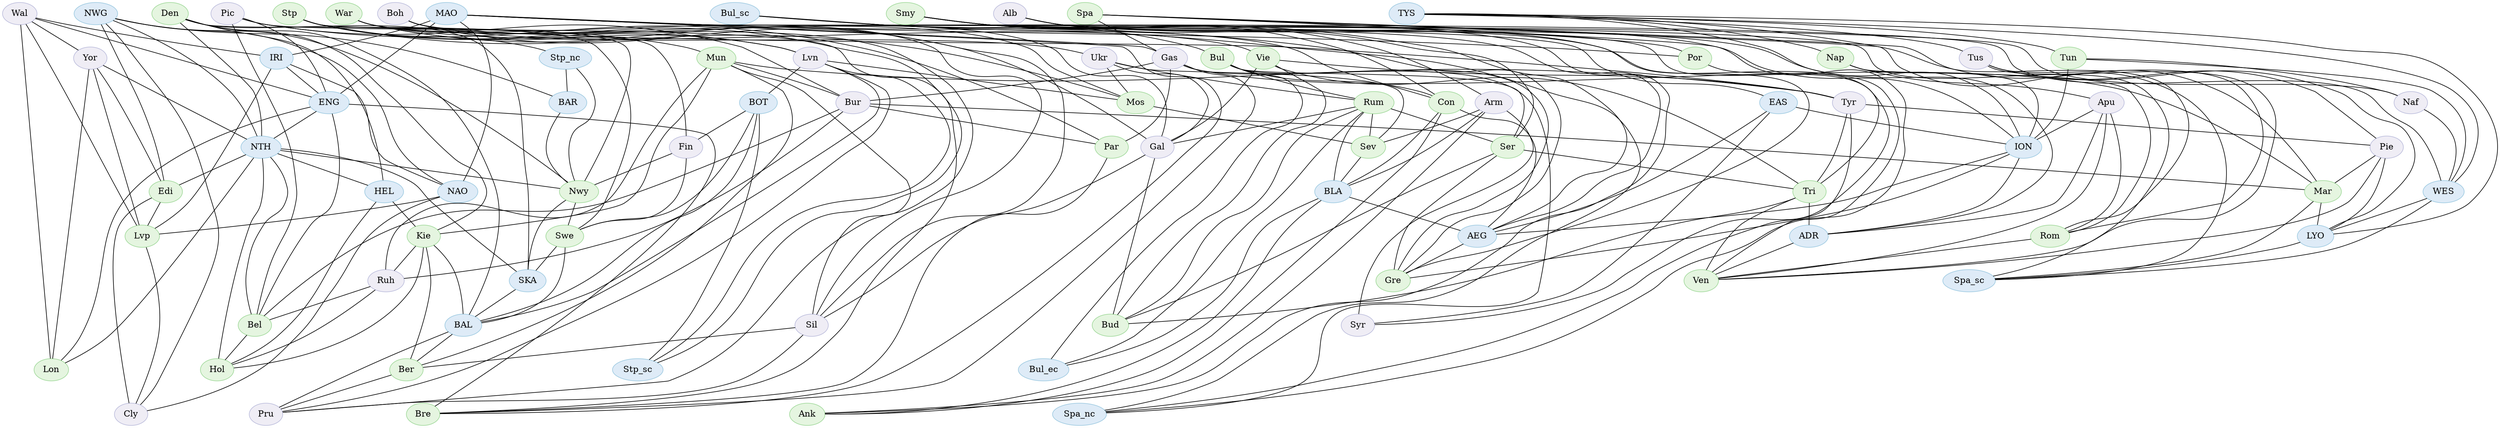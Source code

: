 strict graph {


	"NWG" [ color="2", colorscheme="blues3", fillcolor="1", style="filled",  weight=0 ];

	"NWG" -- "Edi" [  weight=0 ];

	"NWG" -- "NAO" [  weight=0 ];

	"NWG" -- "Nwy" [  weight=0 ];

	"NWG" -- "NTH" [  weight=0 ];

	"NWG" -- "BAR" [  weight=0 ];

	"NWG" -- "Cly" [  weight=0 ];

	"War" [ color="2", colorscheme="greens3", fillcolor="1", style="filled",  weight=0 ];

	"War" -- "Pru" [  weight=0 ];

	"War" -- "Sil" [  weight=0 ];

	"War" -- "Ukr" [  weight=0 ];

	"War" -- "Gal" [  weight=0 ];

	"War" -- "Lvn" [  weight=0 ];

	"War" -- "Mos" [  weight=0 ];

	"Alb" [ color="2", colorscheme="purples3", fillcolor="1", style="filled",  weight=0 ];

	"Alb" -- "Gre" [  weight=0 ];

	"Alb" -- "Ser" [  weight=0 ];

	"Alb" -- "ION" [  weight=0 ];

	"Alb" -- "ADR" [  weight=0 ];

	"Alb" -- "Tri" [  weight=0 ];

	"Spa" [ color="2", colorscheme="greens3", fillcolor="1", style="filled",  weight=0 ];

	"Spa" -- "Spa_sc" [  weight=0 ];

	"Spa" -- "Gas" [  weight=0 ];

	"Spa" -- "Mar" [  weight=0 ];

	"Spa" -- "Por" [  weight=0 ];

	"Spa" -- "Spa_nc" [  weight=0 ];

	"Bul_sc" [ color="2", colorscheme="blues3", fillcolor="1", style="filled",  weight=0 ];

	"Bul_sc" -- "AEG" [  weight=0 ];

	"Bul_sc" -- "Bul" [  weight=0 ];

	"Bul_sc" -- "Con" [  weight=0 ];

	"Bul_sc" -- "Gre" [  weight=0 ];

	"Stp" [ color="2", colorscheme="greens3", fillcolor="1", style="filled",  weight=0 ];

	"Stp" -- "Fin" [  weight=0 ];

	"Stp" -- "Stp_sc" [  weight=0 ];

	"Stp" -- "Lvn" [  weight=0 ];

	"Stp" -- "Mos" [  weight=0 ];

	"Stp" -- "Nwy" [  weight=0 ];

	"Stp" -- "Stp_nc" [  weight=0 ];

	"Stp_nc" [ color="2", colorscheme="blues3", fillcolor="1", style="filled",  weight=0 ];

	"Stp_nc" -- "Nwy" [  weight=0 ];

	"Stp_nc" -- "BAR" [  weight=0 ];

	"Stp_nc" -- "Stp" [  weight=0 ];

	"Lvn" [ color="2", colorscheme="purples3", fillcolor="1", style="filled",  weight=0 ];

	"Lvn" -- "BAL" [  weight=0 ];

	"Lvn" -- "Mos" [  weight=0 ];

	"Lvn" -- "BOT" [  weight=0 ];

	"Lvn" -- "Pru" [  weight=0 ];

	"Lvn" -- "Stp" [  weight=0 ];

	"Lvn" -- "War" [  weight=0 ];

	"Lvn" -- "Stp_sc" [  weight=0 ];

	"Den" [ color="2", colorscheme="greens3", fillcolor="1", style="filled",  weight=0 ];

	"Den" -- "BAL" [  weight=0 ];

	"Den" -- "HEL" [  weight=0 ];

	"Den" -- "Kie" [  weight=0 ];

	"Den" -- "NTH" [  weight=0 ];

	"Den" -- "SKA" [  weight=0 ];

	"Den" -- "Swe" [  weight=0 ];

	"MAO" [ color="2", colorscheme="blues3", fillcolor="1", style="filled",  weight=0 ];

	"MAO" -- "NAO" [  weight=0 ];

	"MAO" -- "WES" [  weight=0 ];

	"MAO" -- "Bre" [  weight=0 ];

	"MAO" -- "ENG" [  weight=0 ];

	"MAO" -- "IRI" [  weight=0 ];

	"MAO" -- "Gas" [  weight=0 ];

	"MAO" -- "Naf" [  weight=0 ];

	"MAO" -- "Por" [  weight=0 ];

	"MAO" -- "Spa_nc" [  weight=0 ];

	"MAO" -- "Spa_sc" [  weight=0 ];

	"Smy" [ color="2", colorscheme="greens3", fillcolor="1", style="filled",  weight=0 ];

	"Smy" -- "EAS" [  weight=0 ];

	"Smy" -- "AEG" [  weight=0 ];

	"Smy" -- "Syr" [  weight=0 ];

	"Smy" -- "Ank" [  weight=0 ];

	"Smy" -- "Arm" [  weight=0 ];

	"Smy" -- "Con" [  weight=0 ];

	"BAR" [ color="2", colorscheme="blues3", fillcolor="1", style="filled",  weight=0 ];

	"BAR" -- "NWG" [  weight=0 ];

	"BAR" -- "Nwy" [  weight=0 ];

	"BAR" -- "Stp_nc" [  weight=0 ];

	"Wal" [ color="2", colorscheme="purples3", fillcolor="1", style="filled",  weight=0 ];

	"Wal" -- "Lvp" [  weight=0 ];

	"Wal" -- "Yor" [  weight=0 ];

	"Wal" -- "ENG" [  weight=0 ];

	"Wal" -- "IRI" [  weight=0 ];

	"Wal" -- "Lon" [  weight=0 ];

	"Ukr" [ color="2", colorscheme="purples3", fillcolor="1", style="filled",  weight=0 ];

	"Ukr" -- "Gal" [  weight=0 ];

	"Ukr" -- "Mos" [  weight=0 ];

	"Ukr" -- "War" [  weight=0 ];

	"Ukr" -- "Rum" [  weight=0 ];

	"Ukr" -- "Sev" [  weight=0 ];

	"BOT" [ color="2", colorscheme="blues3", fillcolor="1", style="filled",  weight=0 ];

	"BOT" -- "Stp_sc" [  weight=0 ];

	"BOT" -- "BAL" [  weight=0 ];

	"BOT" -- "Lvn" [  weight=0 ];

	"BOT" -- "Swe" [  weight=0 ];

	"BOT" -- "Fin" [  weight=0 ];

	"Bul" [ color="2", colorscheme="greens3", fillcolor="1", style="filled",  weight=0 ];

	"Bul" -- "Ser" [  weight=0 ];

	"Bul" -- "Bul_sc" [  weight=0 ];

	"Bul" -- "Con" [  weight=0 ];

	"Bul" -- "Rum" [  weight=0 ];

	"Bul" -- "Bul_ec" [  weight=0 ];

	"Bul" -- "Gre" [  weight=0 ];

	"Pic" [ color="2", colorscheme="purples3", fillcolor="1", style="filled",  weight=0 ];

	"Pic" -- "Par" [  weight=0 ];

	"Pic" -- "Bel" [  weight=0 ];

	"Pic" -- "Bre" [  weight=0 ];

	"Pic" -- "Bur" [  weight=0 ];

	"Pic" -- "ENG" [  weight=0 ];

	"Arm" [ color="2", colorscheme="purples3", fillcolor="1", style="filled",  weight=0 ];

	"Arm" -- "Ank" [  weight=0 ];

	"Arm" -- "BLA" [  weight=0 ];

	"Arm" -- "Sev" [  weight=0 ];

	"Arm" -- "Smy" [  weight=0 ];

	"Arm" -- "Syr" [  weight=0 ];

	"Boh" [ color="2", colorscheme="purples3", fillcolor="1", style="filled",  weight=0 ];

	"Boh" -- "Vie" [  weight=0 ];

	"Boh" -- "Mun" [  weight=0 ];

	"Boh" -- "Sil" [  weight=0 ];

	"Boh" -- "Gal" [  weight=0 ];

	"Boh" -- "Tyr" [  weight=0 ];

	"Gas" [ color="2", colorscheme="purples3", fillcolor="1", style="filled",  weight=0 ];

	"Gas" -- "Bre" [  weight=0 ];

	"Gas" -- "Bur" [  weight=0 ];

	"Gas" -- "MAO" [  weight=0 ];

	"Gas" -- "Par" [  weight=0 ];

	"Gas" -- "Mar" [  weight=0 ];

	"Gas" -- "Spa" [  weight=0 ];

	"Gas" -- "Spa_nc" [  weight=0 ];

	"Yor" [ color="2", colorscheme="purples3", fillcolor="1", style="filled",  weight=0 ];

	"Yor" -- "Edi" [  weight=0 ];

	"Yor" -- "Lon" [  weight=0 ];

	"Yor" -- "Lvp" [  weight=0 ];

	"Yor" -- "NTH" [  weight=0 ];

	"Yor" -- "Wal" [  weight=0 ];

	"EAS" [ color="2", colorscheme="blues3", fillcolor="1", style="filled",  weight=0 ];

	"EAS" -- "Smy" [  weight=0 ];

	"EAS" -- "AEG" [  weight=0 ];

	"EAS" -- "Syr" [  weight=0 ];

	"EAS" -- "ION" [  weight=0 ];

	"Mun" [ color="2", colorscheme="greens3", fillcolor="1", style="filled",  weight=0 ];

	"Mun" -- "Sil" [  weight=0 ];

	"Mun" -- "Tyr" [  weight=0 ];

	"Mun" -- "Ber" [  weight=0 ];

	"Mun" -- "Kie" [  weight=0 ];

	"Mun" -- "Boh" [  weight=0 ];

	"Mun" -- "Bur" [  weight=0 ];

	"Mun" -- "Ruh" [  weight=0 ];

	"TYS" [ color="2", colorscheme="blues3", fillcolor="1", style="filled",  weight=0 ];

	"TYS" -- "Nap" [  weight=0 ];

	"TYS" -- "Tus" [  weight=0 ];

	"TYS" -- "WES" [  weight=0 ];

	"TYS" -- "LYO" [  weight=0 ];

	"TYS" -- "Rom" [  weight=0 ];

	"TYS" -- "Tun" [  weight=0 ];

	"TYS" -- "ION" [  weight=0 ];

	"Vie" [ color="2", colorscheme="greens3", fillcolor="1", style="filled",  weight=0 ];

	"Vie" -- "Tri" [  weight=0 ];

	"Vie" -- "Tyr" [  weight=0 ];

	"Vie" -- "Boh" [  weight=0 ];

	"Vie" -- "Gal" [  weight=0 ];

	"Vie" -- "Bud" [  weight=0 ];

	"Tun" [ color="2", colorscheme="greens3", fillcolor="1", style="filled",  weight=0 ];

	"Tun" -- "TYS" [  weight=0 ];

	"Tun" -- "WES" [  weight=0 ];

	"Tun" -- "ION" [  weight=0 ];

	"Tun" -- "Naf" [  weight=0 ];

	"Fin" [ color="2", colorscheme="purples3", fillcolor="1", style="filled",  weight=0 ];

	"Fin" -- "BOT" [  weight=0 ];

	"Fin" -- "Nwy" [  weight=0 ];

	"Fin" -- "Stp" [  weight=0 ];

	"Fin" -- "Swe" [  weight=0 ];

	"Rum" [ color="2", colorscheme="greens3", fillcolor="1", style="filled",  weight=0 ];

	"Rum" -- "Ser" [  weight=0 ];

	"Rum" -- "Ukr" [  weight=0 ];

	"Rum" -- "Bud" [  weight=0 ];

	"Rum" -- "Gal" [  weight=0 ];

	"Rum" -- "BLA" [  weight=0 ];

	"Rum" -- "Bul_ec" [  weight=0 ];

	"Rum" -- "Sev" [  weight=0 ];

	"Rum" -- "Bul" [  weight=0 ];

	"Mos" [ color="2", colorscheme="greens3", fillcolor="1", style="filled",  weight=0 ];

	"Mos" -- "War" [  weight=0 ];

	"Mos" -- "Sev" [  weight=0 ];

	"Mos" -- "Lvn" [  weight=0 ];

	"Mos" -- "Ukr" [  weight=0 ];

	"Mos" -- "Stp" [  weight=0 ];

	"IRI" [ color="2", colorscheme="blues3", fillcolor="1", style="filled",  weight=0 ];

	"IRI" -- "NAO" [  weight=0 ];

	"IRI" -- "Lvp" [  weight=0 ];

	"IRI" -- "MAO" [  weight=0 ];

	"IRI" -- "Wal" [  weight=0 ];

	"IRI" -- "ENG" [  weight=0 ];

	"ENG" [ color="2", colorscheme="blues3", fillcolor="1", style="filled",  weight=0 ];

	"ENG" -- "Wal" [  weight=0 ];

	"ENG" -- "Bre" [  weight=0 ];

	"ENG" -- "Lon" [  weight=0 ];

	"ENG" -- "MAO" [  weight=0 ];

	"ENG" -- "Bel" [  weight=0 ];

	"ENG" -- "IRI" [  weight=0 ];

	"ENG" -- "Pic" [  weight=0 ];

	"ENG" -- "NTH" [  weight=0 ];

	"NTH" [ color="2", colorscheme="blues3", fillcolor="1", style="filled",  weight=0 ];

	"NTH" -- "Lon" [  weight=0 ];

	"NTH" -- "Yor" [  weight=0 ];

	"NTH" -- "HEL" [  weight=0 ];

	"NTH" -- "Hol" [  weight=0 ];

	"NTH" -- "SKA" [  weight=0 ];

	"NTH" -- "Nwy" [  weight=0 ];

	"NTH" -- "ENG" [  weight=0 ];

	"NTH" -- "Bel" [  weight=0 ];

	"NTH" -- "Edi" [  weight=0 ];

	"NTH" -- "Den" [  weight=0 ];

	"NTH" -- "NWG" [  weight=0 ];

	"Tyr" [ color="2", colorscheme="purples3", fillcolor="1", style="filled",  weight=0 ];

	"Tyr" -- "Mun" [  weight=0 ];

	"Tyr" -- "Boh" [  weight=0 ];

	"Tyr" -- "Ven" [  weight=0 ];

	"Tyr" -- "Pie" [  weight=0 ];

	"Tyr" -- "Vie" [  weight=0 ];

	"Tyr" -- "Tri" [  weight=0 ];

	"Gal" [ color="2", colorscheme="purples3", fillcolor="1", style="filled",  weight=0 ];

	"Gal" -- "Boh" [  weight=0 ];

	"Gal" -- "Ukr" [  weight=0 ];

	"Gal" -- "Vie" [  weight=0 ];

	"Gal" -- "War" [  weight=0 ];

	"Gal" -- "Bud" [  weight=0 ];

	"Gal" -- "Sil" [  weight=0 ];

	"Gal" -- "Rum" [  weight=0 ];

	"NAO" [ color="2", colorscheme="blues3", fillcolor="1", style="filled",  weight=0 ];

	"NAO" -- "Cly" [  weight=0 ];

	"NAO" -- "IRI" [  weight=0 ];

	"NAO" -- "Lvp" [  weight=0 ];

	"NAO" -- "MAO" [  weight=0 ];

	"NAO" -- "NWG" [  weight=0 ];

	"Stp_sc" [ color="2", colorscheme="blues3", fillcolor="1", style="filled",  weight=0 ];

	"Stp_sc" -- "Stp" [  weight=0 ];

	"Stp_sc" -- "BOT" [  weight=0 ];

	"Stp_sc" -- "Lvn" [  weight=0 ];

	"Nwy" [ color="2", colorscheme="greens3", fillcolor="1", style="filled",  weight=0 ];

	"Nwy" -- "NTH" [  weight=0 ];

	"Nwy" -- "BAR" [  weight=0 ];

	"Nwy" -- "Stp" [  weight=0 ];

	"Nwy" -- "SKA" [  weight=0 ];

	"Nwy" -- "Swe" [  weight=0 ];

	"Nwy" -- "Fin" [  weight=0 ];

	"Nwy" -- "Stp_nc" [  weight=0 ];

	"Nwy" -- "NWG" [  weight=0 ];

	"Tus" [ color="2", colorscheme="purples3", fillcolor="1", style="filled",  weight=0 ];

	"Tus" -- "Pie" [  weight=0 ];

	"Tus" -- "LYO" [  weight=0 ];

	"Tus" -- "Rom" [  weight=0 ];

	"Tus" -- "Ven" [  weight=0 ];

	"Tus" -- "TYS" [  weight=0 ];

	"Ser" [ color="2", colorscheme="greens3", fillcolor="1", style="filled",  weight=0 ];

	"Ser" -- "Rum" [  weight=0 ];

	"Ser" -- "Tri" [  weight=0 ];

	"Ser" -- "Alb" [  weight=0 ];

	"Ser" -- "Bud" [  weight=0 ];

	"Ser" -- "Bul" [  weight=0 ];

	"Ser" -- "Gre" [  weight=0 ];

	"HEL" [ color="2", colorscheme="blues3", fillcolor="1", style="filled",  weight=0 ];

	"HEL" -- "Kie" [  weight=0 ];

	"HEL" -- "NTH" [  weight=0 ];

	"HEL" -- "Hol" [  weight=0 ];

	"HEL" -- "Den" [  weight=0 ];

	"Sil" [ color="2", colorscheme="purples3", fillcolor="1", style="filled",  weight=0 ];

	"Sil" -- "Gal" [  weight=0 ];

	"Sil" -- "Ber" [  weight=0 ];

	"Sil" -- "Mun" [  weight=0 ];

	"Sil" -- "Boh" [  weight=0 ];

	"Sil" -- "Pru" [  weight=0 ];

	"Sil" -- "War" [  weight=0 ];

	"Nap" [ color="2", colorscheme="greens3", fillcolor="1", style="filled",  weight=0 ];

	"Nap" -- "Rom" [  weight=0 ];

	"Nap" -- "TYS" [  weight=0 ];

	"Nap" -- "Apu" [  weight=0 ];

	"Nap" -- "ION" [  weight=0 ];

	"Kie" [ color="2", colorscheme="greens3", fillcolor="1", style="filled",  weight=0 ];

	"Kie" -- "Den" [  weight=0 ];

	"Kie" -- "BAL" [  weight=0 ];

	"Kie" -- "Ruh" [  weight=0 ];

	"Kie" -- "Ber" [  weight=0 ];

	"Kie" -- "Mun" [  weight=0 ];

	"Kie" -- "HEL" [  weight=0 ];

	"Kie" -- "Hol" [  weight=0 ];

	"Naf" [ color="2", colorscheme="purples3", fillcolor="1", style="filled",  weight=0 ];

	"Naf" -- "MAO" [  weight=0 ];

	"Naf" -- "Tun" [  weight=0 ];

	"Naf" -- "WES" [  weight=0 ];

	"Edi" [ color="2", colorscheme="greens3", fillcolor="1", style="filled",  weight=0 ];

	"Edi" -- "Cly" [  weight=0 ];

	"Edi" -- "Lvp" [  weight=0 ];

	"Edi" -- "NTH" [  weight=0 ];

	"Edi" -- "NWG" [  weight=0 ];

	"Edi" -- "Yor" [  weight=0 ];

	"Swe" [ color="2", colorscheme="greens3", fillcolor="1", style="filled",  weight=0 ];

	"Swe" -- "SKA" [  weight=0 ];

	"Swe" -- "BOT" [  weight=0 ];

	"Swe" -- "Den" [  weight=0 ];

	"Swe" -- "Fin" [  weight=0 ];

	"Swe" -- "BAL" [  weight=0 ];

	"Swe" -- "Nwy" [  weight=0 ];

	"Pie" [ color="2", colorscheme="purples3", fillcolor="1", style="filled",  weight=0 ];

	"Pie" -- "Ven" [  weight=0 ];

	"Pie" -- "LYO" [  weight=0 ];

	"Pie" -- "Mar" [  weight=0 ];

	"Pie" -- "Tus" [  weight=0 ];

	"Pie" -- "Tyr" [  weight=0 ];

	"SKA" [ color="2", colorscheme="blues3", fillcolor="1", style="filled",  weight=0 ];

	"SKA" -- "BAL" [  weight=0 ];

	"SKA" -- "Den" [  weight=0 ];

	"SKA" -- "NTH" [  weight=0 ];

	"SKA" -- "Nwy" [  weight=0 ];

	"SKA" -- "Swe" [  weight=0 ];

	"Tri" [ color="2", colorscheme="greens3", fillcolor="1", style="filled",  weight=0 ];

	"Tri" -- "Bud" [  weight=0 ];

	"Tri" -- "Ven" [  weight=0 ];

	"Tri" -- "Alb" [  weight=0 ];

	"Tri" -- "Ser" [  weight=0 ];

	"Tri" -- "Vie" [  weight=0 ];

	"Tri" -- "ADR" [  weight=0 ];

	"Tri" -- "Tyr" [  weight=0 ];

	"Lon" [ color="2", colorscheme="greens3", fillcolor="1", style="filled",  weight=0 ];

	"Lon" -- "Yor" [  weight=0 ];

	"Lon" -- "ENG" [  weight=0 ];

	"Lon" -- "NTH" [  weight=0 ];

	"Lon" -- "Wal" [  weight=0 ];

	"Bud" [ color="2", colorscheme="greens3", fillcolor="1", style="filled",  weight=0 ];

	"Bud" -- "Ser" [  weight=0 ];

	"Bud" -- "Vie" [  weight=0 ];

	"Bud" -- "Gal" [  weight=0 ];

	"Bud" -- "Rum" [  weight=0 ];

	"Bud" -- "Tri" [  weight=0 ];

	"Bur" [ color="2", colorscheme="purples3", fillcolor="1", style="filled",  weight=0 ];

	"Bur" -- "Mar" [  weight=0 ];

	"Bur" -- "Mun" [  weight=0 ];

	"Bur" -- "Ruh" [  weight=0 ];

	"Bur" -- "Bel" [  weight=0 ];

	"Bur" -- "Gas" [  weight=0 ];

	"Bur" -- "Par" [  weight=0 ];

	"Bur" -- "Pic" [  weight=0 ];

	"WES" [ color="2", colorscheme="blues3", fillcolor="1", style="filled",  weight=0 ];

	"WES" -- "Spa_sc" [  weight=0 ];

	"WES" -- "Tun" [  weight=0 ];

	"WES" -- "Naf" [  weight=0 ];

	"WES" -- "LYO" [  weight=0 ];

	"WES" -- "MAO" [  weight=0 ];

	"WES" -- "TYS" [  weight=0 ];

	"Sev" [ color="2", colorscheme="greens3", fillcolor="1", style="filled",  weight=0 ];

	"Sev" -- "Mos" [  weight=0 ];

	"Sev" -- "Rum" [  weight=0 ];

	"Sev" -- "BLA" [  weight=0 ];

	"Sev" -- "Ukr" [  weight=0 ];

	"Sev" -- "Arm" [  weight=0 ];

	"Mar" [ color="2", colorscheme="greens3", fillcolor="1", style="filled",  weight=0 ];

	"Mar" -- "Bur" [  weight=0 ];

	"Mar" -- "Gas" [  weight=0 ];

	"Mar" -- "LYO" [  weight=0 ];

	"Mar" -- "Pie" [  weight=0 ];

	"Mar" -- "Spa_sc" [  weight=0 ];

	"Mar" -- "Spa" [  weight=0 ];

	"Par" [ color="2", colorscheme="greens3", fillcolor="1", style="filled",  weight=0 ];

	"Par" -- "Pic" [  weight=0 ];

	"Par" -- "Bre" [  weight=0 ];

	"Par" -- "Bur" [  weight=0 ];

	"Par" -- "Gas" [  weight=0 ];

	"Con" [ color="2", colorscheme="greens3", fillcolor="1", style="filled",  weight=0 ];

	"Con" -- "AEG" [  weight=0 ];

	"Con" -- "Bul" [  weight=0 ];

	"Con" -- "Ank" [  weight=0 ];

	"Con" -- "Bul_sc" [  weight=0 ];

	"Con" -- "BLA" [  weight=0 ];

	"Con" -- "Smy" [  weight=0 ];

	"Syr" [ color="2", colorscheme="purples3", fillcolor="1", style="filled",  weight=0 ];

	"Syr" -- "EAS" [  weight=0 ];

	"Syr" -- "Smy" [  weight=0 ];

	"Syr" -- "Arm" [  weight=0 ];

	"Apu" [ color="2", colorscheme="purples3", fillcolor="1", style="filled",  weight=0 ];

	"Apu" -- "ADR" [  weight=0 ];

	"Apu" -- "Rom" [  weight=0 ];

	"Apu" -- "Ven" [  weight=0 ];

	"Apu" -- "ION" [  weight=0 ];

	"Apu" -- "Nap" [  weight=0 ];

	"Lvp" [ color="2", colorscheme="greens3", fillcolor="1", style="filled",  weight=0 ];

	"Lvp" -- "IRI" [  weight=0 ];

	"Lvp" -- "Cly" [  weight=0 ];

	"Lvp" -- "Edi" [  weight=0 ];

	"Lvp" -- "NAO" [  weight=0 ];

	"Lvp" -- "Wal" [  weight=0 ];

	"Lvp" -- "Yor" [  weight=0 ];

	"ION" [ color="2", colorscheme="blues3", fillcolor="1", style="filled",  weight=0 ];

	"ION" -- "ADR" [  weight=0 ];

	"ION" -- "TYS" [  weight=0 ];

	"ION" -- "AEG" [  weight=0 ];

	"ION" -- "EAS" [  weight=0 ];

	"ION" -- "Nap" [  weight=0 ];

	"ION" -- "Alb" [  weight=0 ];

	"ION" -- "Gre" [  weight=0 ];

	"ION" -- "Apu" [  weight=0 ];

	"ION" -- "Tun" [  weight=0 ];

	"Ruh" [ color="2", colorscheme="purples3", fillcolor="1", style="filled",  weight=0 ];

	"Ruh" -- "Kie" [  weight=0 ];

	"Ruh" -- "Mun" [  weight=0 ];

	"Ruh" -- "Bur" [  weight=0 ];

	"Ruh" -- "Hol" [  weight=0 ];

	"Ruh" -- "Bel" [  weight=0 ];

	"Por" [ color="2", colorscheme="greens3", fillcolor="1", style="filled",  weight=0 ];

	"Por" -- "Spa" [  weight=0 ];

	"Por" -- "Spa_nc" [  weight=0 ];

	"Por" -- "MAO" [  weight=0 ];

	"Bel" [ color="2", colorscheme="greens3", fillcolor="1", style="filled",  weight=0 ];

	"Bel" -- "Pic" [  weight=0 ];

	"Bel" -- "NTH" [  weight=0 ];

	"Bel" -- "Ruh" [  weight=0 ];

	"Bel" -- "Bur" [  weight=0 ];

	"Bel" -- "ENG" [  weight=0 ];

	"Bel" -- "Hol" [  weight=0 ];

	"BAL" [ color="2", colorscheme="blues3", fillcolor="1", style="filled",  weight=0 ];

	"BAL" -- "Kie" [  weight=0 ];

	"BAL" -- "Lvn" [  weight=0 ];

	"BAL" -- "Pru" [  weight=0 ];

	"BAL" -- "SKA" [  weight=0 ];

	"BAL" -- "Swe" [  weight=0 ];

	"BAL" -- "BOT" [  weight=0 ];

	"BAL" -- "Ber" [  weight=0 ];

	"BAL" -- "Den" [  weight=0 ];

	"Ber" [ color="2", colorscheme="greens3", fillcolor="1", style="filled",  weight=0 ];

	"Ber" -- "Pru" [  weight=0 ];

	"Ber" -- "BAL" [  weight=0 ];

	"Ber" -- "Sil" [  weight=0 ];

	"Ber" -- "Kie" [  weight=0 ];

	"Ber" -- "Mun" [  weight=0 ];

	"Bre" [ color="2", colorscheme="greens3", fillcolor="1", style="filled",  weight=0 ];

	"Bre" -- "Pic" [  weight=0 ];

	"Bre" -- "MAO" [  weight=0 ];

	"Bre" -- "ENG" [  weight=0 ];

	"Bre" -- "Gas" [  weight=0 ];

	"Bre" -- "Par" [  weight=0 ];

	"Hol" [ color="2", colorscheme="greens3", fillcolor="1", style="filled",  weight=0 ];

	"Hol" -- "NTH" [  weight=0 ];

	"Hol" -- "Ruh" [  weight=0 ];

	"Hol" -- "Bel" [  weight=0 ];

	"Hol" -- "HEL" [  weight=0 ];

	"Hol" -- "Kie" [  weight=0 ];

	"BLA" [ color="2", colorscheme="blues3", fillcolor="1", style="filled",  weight=0 ];

	"BLA" -- "Con" [  weight=0 ];

	"BLA" -- "AEG" [  weight=0 ];

	"BLA" -- "Ank" [  weight=0 ];

	"BLA" -- "Arm" [  weight=0 ];

	"BLA" -- "Rum" [  weight=0 ];

	"BLA" -- "Bul_ec" [  weight=0 ];

	"BLA" -- "Sev" [  weight=0 ];

	"LYO" [ color="2", colorscheme="blues3", fillcolor="1", style="filled",  weight=0 ];

	"LYO" -- "Spa_sc" [  weight=0 ];

	"LYO" -- "Mar" [  weight=0 ];

	"LYO" -- "WES" [  weight=0 ];

	"LYO" -- "Tus" [  weight=0 ];

	"LYO" -- "TYS" [  weight=0 ];

	"LYO" -- "Pie" [  weight=0 ];

	"AEG" [ color="2", colorscheme="blues3", fillcolor="1", style="filled",  weight=0 ];

	"AEG" -- "Con" [  weight=0 ];

	"AEG" -- "EAS" [  weight=0 ];

	"AEG" -- "Gre" [  weight=0 ];

	"AEG" -- "ION" [  weight=0 ];

	"AEG" -- "Bul_sc" [  weight=0 ];

	"AEG" -- "Smy" [  weight=0 ];

	"AEG" -- "BLA" [  weight=0 ];

	"Rom" [ color="2", colorscheme="greens3", fillcolor="1", style="filled",  weight=0 ];

	"Rom" -- "Tus" [  weight=0 ];

	"Rom" -- "Apu" [  weight=0 ];

	"Rom" -- "Ven" [  weight=0 ];

	"Rom" -- "TYS" [  weight=0 ];

	"Rom" -- "Nap" [  weight=0 ];

	"ADR" [ color="2", colorscheme="blues3", fillcolor="1", style="filled",  weight=0 ];

	"ADR" -- "Alb" [  weight=0 ];

	"ADR" -- "ION" [  weight=0 ];

	"ADR" -- "Tri" [  weight=0 ];

	"ADR" -- "Apu" [  weight=0 ];

	"ADR" -- "Ven" [  weight=0 ];

	"Spa_sc" [ color="2", colorscheme="blues3", fillcolor="1", style="filled",  weight=0 ];

	"Spa_sc" -- "LYO" [  weight=0 ];

	"Spa_sc" -- "Mar" [  weight=0 ];

	"Spa_sc" -- "Spa" [  weight=0 ];

	"Spa_sc" -- "MAO" [  weight=0 ];

	"Spa_sc" -- "WES" [  weight=0 ];

	"Ank" [ color="2", colorscheme="greens3", fillcolor="1", style="filled",  weight=0 ];

	"Ank" -- "Arm" [  weight=0 ];

	"Ank" -- "BLA" [  weight=0 ];

	"Ank" -- "Con" [  weight=0 ];

	"Ank" -- "Smy" [  weight=0 ];

	"Gre" [ color="2", colorscheme="greens3", fillcolor="1", style="filled",  weight=0 ];

	"Gre" -- "Bul_sc" [  weight=0 ];

	"Gre" -- "AEG" [  weight=0 ];

	"Gre" -- "Alb" [  weight=0 ];

	"Gre" -- "Bul" [  weight=0 ];

	"Gre" -- "Ser" [  weight=0 ];

	"Gre" -- "ION" [  weight=0 ];

	"Pru" [ color="2", colorscheme="purples3", fillcolor="1", style="filled",  weight=0 ];

	"Pru" -- "BAL" [  weight=0 ];

	"Pru" -- "Ber" [  weight=0 ];

	"Pru" -- "Lvn" [  weight=0 ];

	"Pru" -- "Sil" [  weight=0 ];

	"Pru" -- "War" [  weight=0 ];

	"Spa_nc" [ color="2", colorscheme="blues3", fillcolor="1", style="filled",  weight=0 ];

	"Spa_nc" -- "Por" [  weight=0 ];

	"Spa_nc" -- "MAO" [  weight=0 ];

	"Spa_nc" -- "Gas" [  weight=0 ];

	"Spa_nc" -- "Spa" [  weight=0 ];

	"Cly" [ color="2", colorscheme="purples3", fillcolor="1", style="filled",  weight=0 ];

	"Cly" -- "NWG" [  weight=0 ];

	"Cly" -- "Edi" [  weight=0 ];

	"Cly" -- "NAO" [  weight=0 ];

	"Cly" -- "Lvp" [  weight=0 ];

	"Bul_ec" [ color="2", colorscheme="blues3", fillcolor="1", style="filled",  weight=0 ];

	"Bul_ec" -- "BLA" [  weight=0 ];

	"Bul_ec" -- "Rum" [  weight=0 ];

	"Bul_ec" -- "Bul" [  weight=0 ];

	"Ven" [ color="2", colorscheme="greens3", fillcolor="1", style="filled",  weight=0 ];

	"Ven" -- "ADR" [  weight=0 ];

	"Ven" -- "Apu" [  weight=0 ];

	"Ven" -- "Rom" [  weight=0 ];

	"Ven" -- "Tri" [  weight=0 ];

	"Ven" -- "Tus" [  weight=0 ];

	"Ven" -- "Tyr" [  weight=0 ];

	"Ven" -- "Pie" [  weight=0 ];

}
